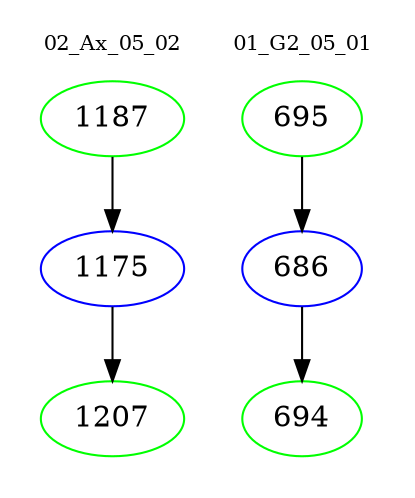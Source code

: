 digraph{
subgraph cluster_0 {
color = white
label = "02_Ax_05_02";
fontsize=10;
T0_1187 [label="1187", color="green"]
T0_1187 -> T0_1175 [color="black"]
T0_1175 [label="1175", color="blue"]
T0_1175 -> T0_1207 [color="black"]
T0_1207 [label="1207", color="green"]
}
subgraph cluster_1 {
color = white
label = "01_G2_05_01";
fontsize=10;
T1_695 [label="695", color="green"]
T1_695 -> T1_686 [color="black"]
T1_686 [label="686", color="blue"]
T1_686 -> T1_694 [color="black"]
T1_694 [label="694", color="green"]
}
}
